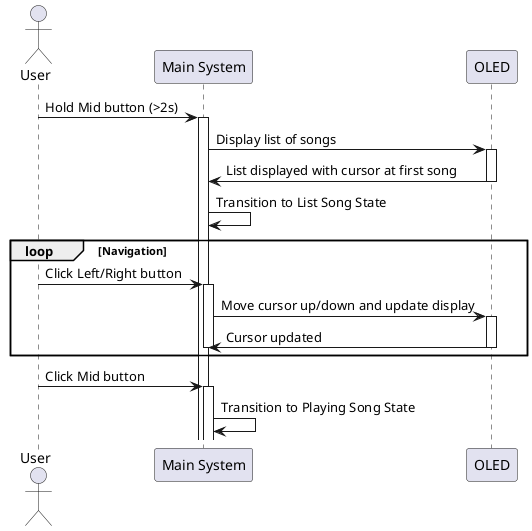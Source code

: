 @startuml
actor User
participant "Main System" as MainSystem
participant OLED

User -> MainSystem: Hold Mid button (>2s)
activate MainSystem

MainSystem -> OLED: Display list of songs
activate OLED
OLED -> MainSystem: List displayed with cursor at first song
deactivate OLED

MainSystem -> MainSystem: Transition to List Song State

loop Navigation
    User -> MainSystem: Click Left/Right button
    activate MainSystem
    MainSystem -> OLED: Move cursor up/down and update display
    activate OLED
    OLED -> MainSystem: Cursor updated
    deactivate OLED
    deactivate MainSystem
end

User -> MainSystem: Click Mid button
activate MainSystem

MainSystem -> MainSystem: Transition to Playing Song State
@enduml

